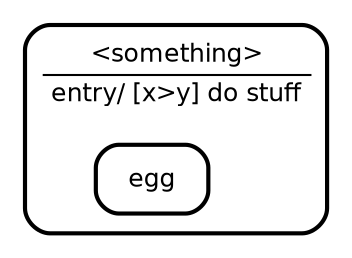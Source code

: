 digraph "state transitions" {
  fontname="Helvetica" fontsize=12 penwidth=2.0 splines=true ordering=out compound=true overlap=scale nodesep=0.3 ranksep=0.1
  node [shape=plaintext style=filled fillcolor="#FFFFFF01" fontname=Helvetica fontsize=12 penwidth=2.0]
  edge [fontname=Helvetica fontsize=10]

    subgraph "cluster_nest" {
      class="state regular" label= <
      <table cellborder="0" border="0">
        <tr><td>&lt;something&gt;</td></tr>
          <hr/>
          <tr><td align="left">entry/ [x&gt;y] do stuff</td></tr>
      </table>
      > style=rounded penwidth=2.0
      "nest" [shape=point style=invis margin=0 width=0 height=0 fixedsize=true]
        "egg" [margin=0 class="state regular" color="black" label= <
      <table align="center" cellborder="0" border="2" style="rounded" width="48">
        <tr><td width="48" cellpadding="7">egg</td></tr>
      </table>
    >]
  
    }

}
